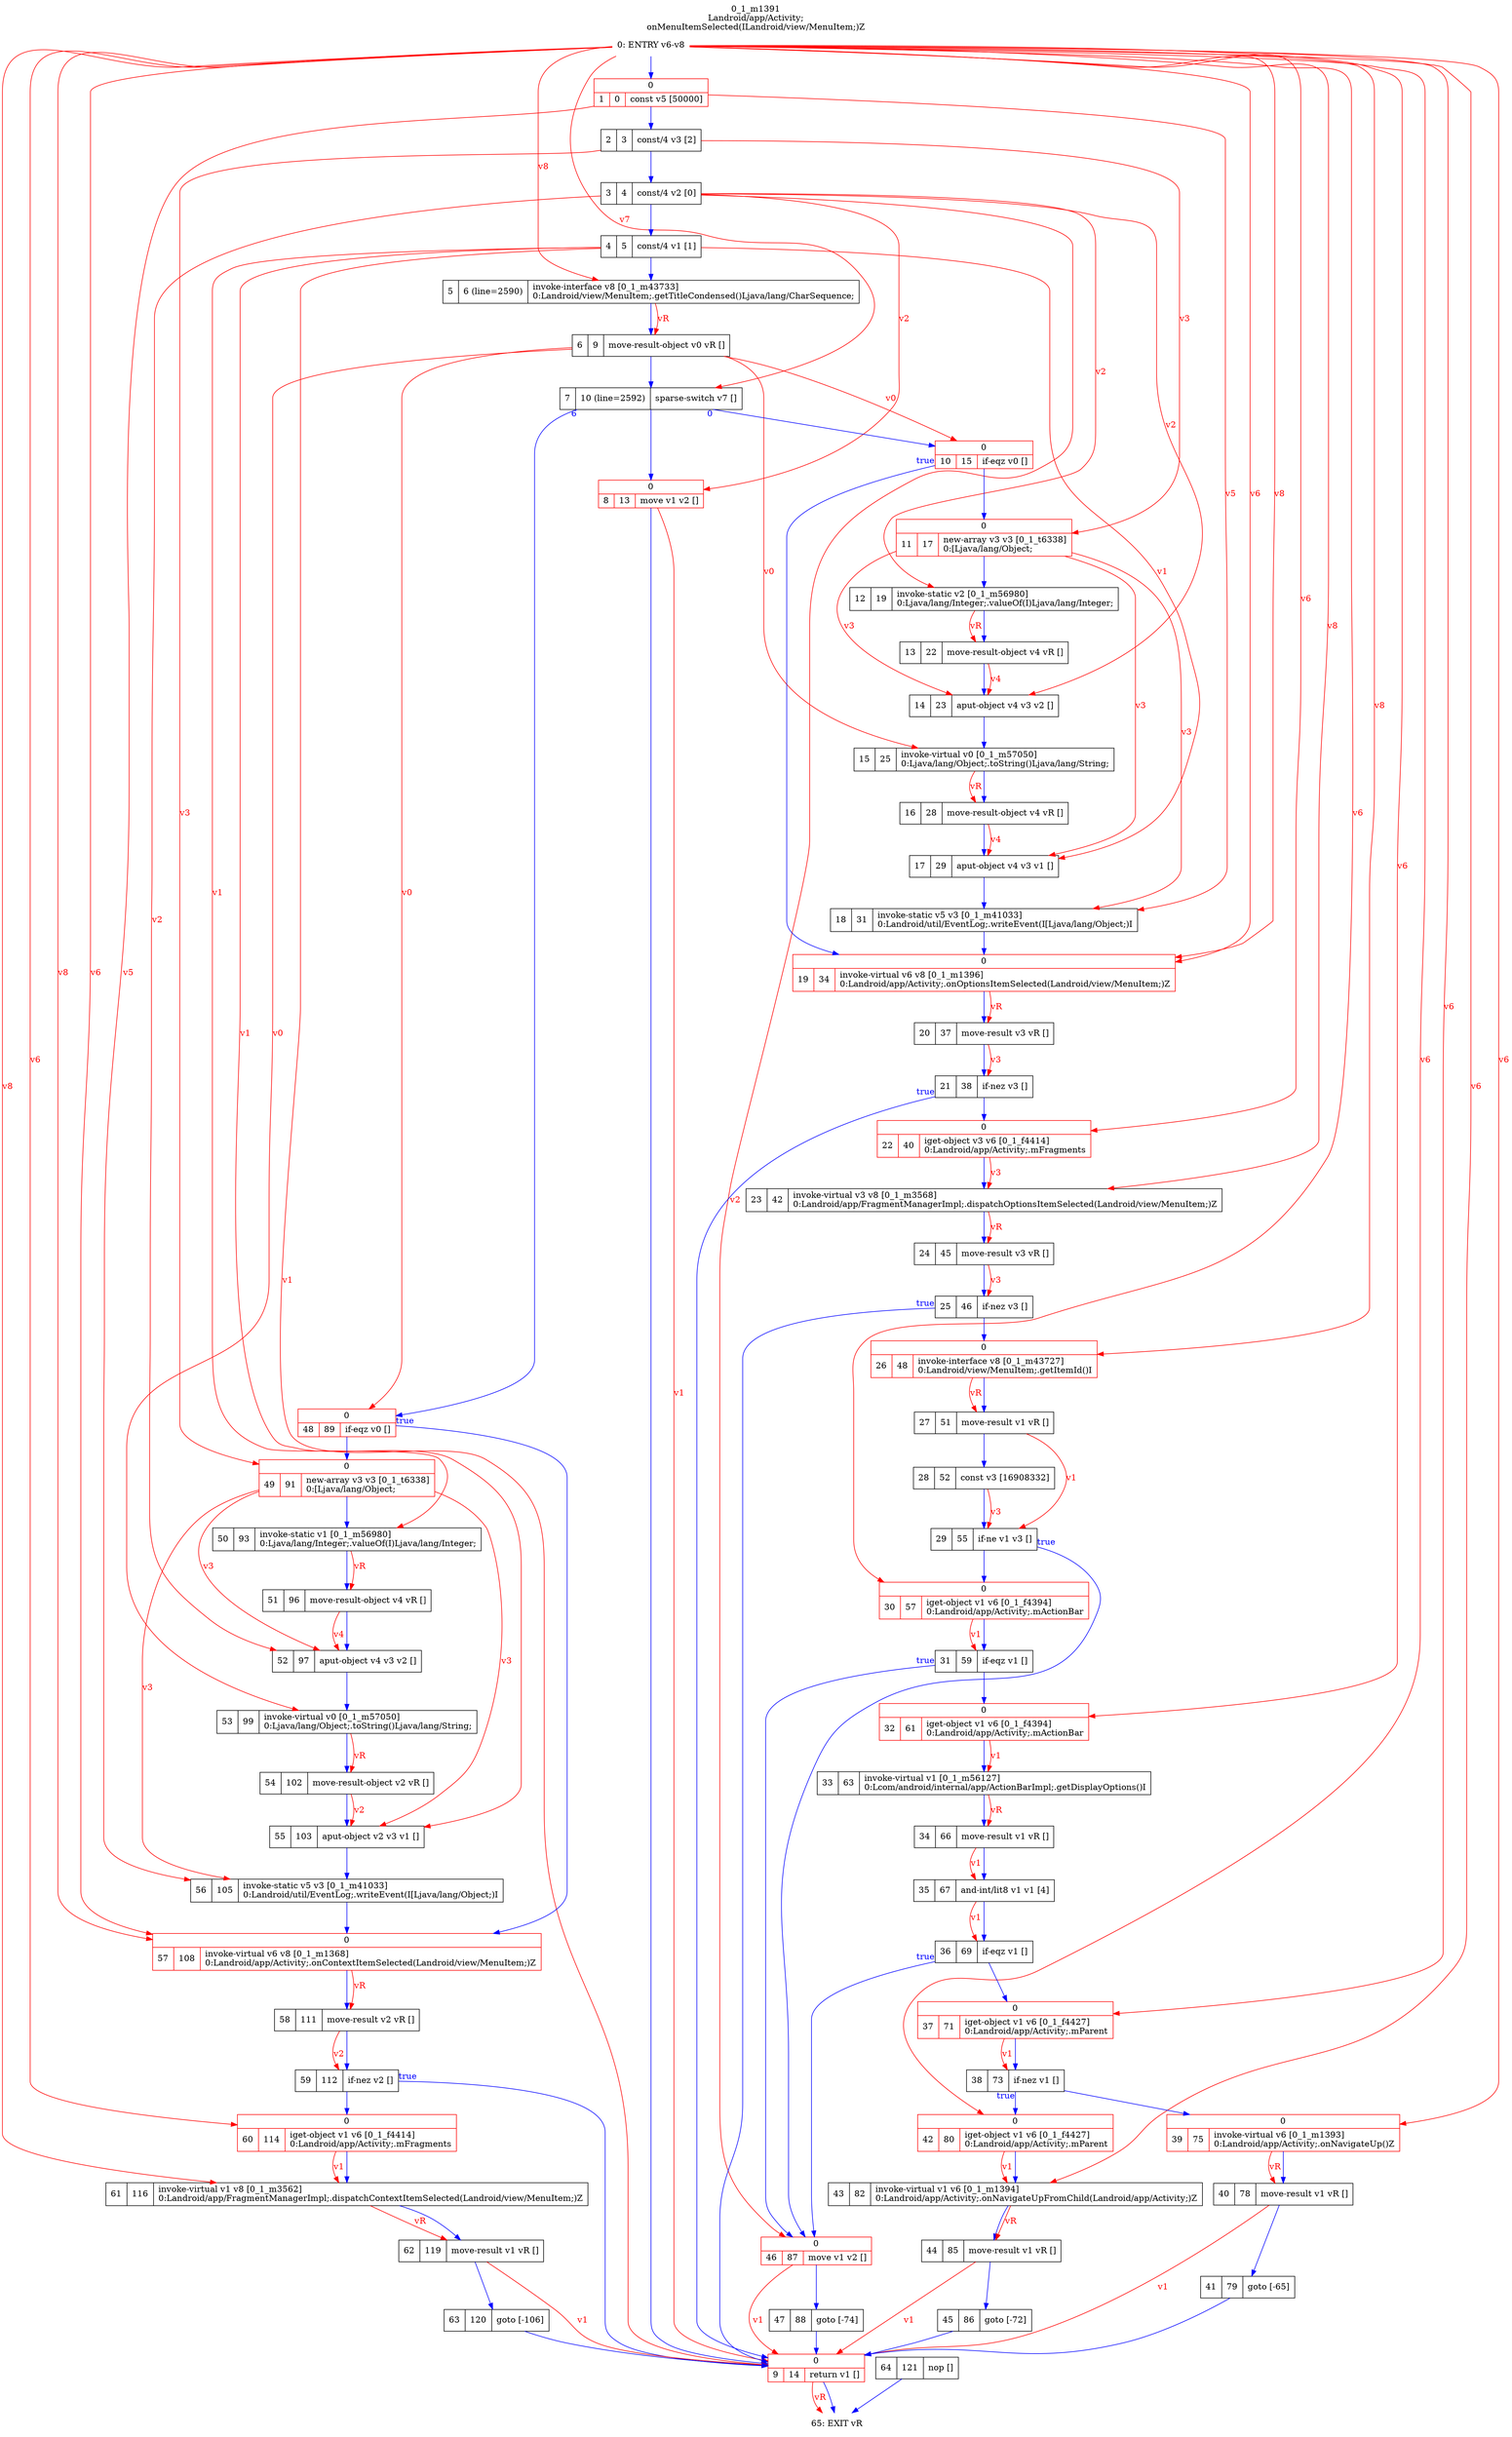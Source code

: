 digraph G {
rankdir=UD;
labelloc=t;
label="0_1_m1391\nLandroid/app/Activity;
onMenuItemSelected(ILandroid/view/MenuItem;)Z";
0[label="0: ENTRY v6-v8",shape=plaintext];
1[label="{0|{1|0|const v5 [50000]\l}}",shape=record, color=red];
2[label="2|3|const/4 v3 [2]\l",shape=record];
3[label="3|4|const/4 v2 [0]\l",shape=record];
4[label="4|5|const/4 v1 [1]\l",shape=record];
5[label="5|6 (line=2590)|invoke-interface v8 [0_1_m43733]\l0:Landroid/view/MenuItem;.getTitleCondensed()Ljava/lang/CharSequence;\l",shape=record,URL="0_1_m43733.dot"];
6[label="6|9|move-result-object v0 vR []\l",shape=record];
7[label="7|10 (line=2592)|sparse-switch v7 []\l",shape=record];
8[label="{0|{8|13|move v1 v2 []\l}}",shape=record, color=red];
9[label="{0|{9|14|return v1 []\l}}",shape=record, color=red];
10[label="{0|{10|15|if-eqz v0 []\l}}",shape=record, color=red];
11[label="{0|{11|17|new-array v3 v3 [0_1_t6338]\l0:[Ljava/lang/Object;\l}}",shape=record, color=red];
12[label="12|19|invoke-static v2 [0_1_m56980]\l0:Ljava/lang/Integer;.valueOf(I)Ljava/lang/Integer;\l",shape=record,URL="0_1_m56980.dot"];
13[label="13|22|move-result-object v4 vR []\l",shape=record];
14[label="14|23|aput-object v4 v3 v2 []\l",shape=record];
15[label="15|25|invoke-virtual v0 [0_1_m57050]\l0:Ljava/lang/Object;.toString()Ljava/lang/String;\l",shape=record,URL="0_1_m57050.dot"];
16[label="16|28|move-result-object v4 vR []\l",shape=record];
17[label="17|29|aput-object v4 v3 v1 []\l",shape=record];
18[label="18|31|invoke-static v5 v3 [0_1_m41033]\l0:Landroid/util/EventLog;.writeEvent(I[Ljava/lang/Object;)I\l",shape=record,URL="0_1_m41033.dot"];
19[label="{0|{19|34|invoke-virtual v6 v8 [0_1_m1396]\l0:Landroid/app/Activity;.onOptionsItemSelected(Landroid/view/MenuItem;)Z\l}}",shape=record,URL="0_1_m1396.dot", color=red];
20[label="20|37|move-result v3 vR []\l",shape=record];
21[label="21|38|if-nez v3 []\l",shape=record];
22[label="{0|{22|40|iget-object v3 v6 [0_1_f4414]\l0:Landroid/app/Activity;.mFragments\l}}",shape=record, color=red];
23[label="23|42|invoke-virtual v3 v8 [0_1_m3568]\l0:Landroid/app/FragmentManagerImpl;.dispatchOptionsItemSelected(Landroid/view/MenuItem;)Z\l",shape=record,URL="0_1_m3568.dot"];
24[label="24|45|move-result v3 vR []\l",shape=record];
25[label="25|46|if-nez v3 []\l",shape=record];
26[label="{0|{26|48|invoke-interface v8 [0_1_m43727]\l0:Landroid/view/MenuItem;.getItemId()I\l}}",shape=record,URL="0_1_m43727.dot", color=red];
27[label="27|51|move-result v1 vR []\l",shape=record];
28[label="28|52|const v3 [16908332]\l",shape=record];
29[label="29|55|if-ne v1 v3 []\l",shape=record];
30[label="{0|{30|57|iget-object v1 v6 [0_1_f4394]\l0:Landroid/app/Activity;.mActionBar\l}}",shape=record, color=red];
31[label="31|59|if-eqz v1 []\l",shape=record];
32[label="{0|{32|61|iget-object v1 v6 [0_1_f4394]\l0:Landroid/app/Activity;.mActionBar\l}}",shape=record, color=red];
33[label="33|63|invoke-virtual v1 [0_1_m56127]\l0:Lcom/android/internal/app/ActionBarImpl;.getDisplayOptions()I\l",shape=record,URL="0_1_m56127.dot"];
34[label="34|66|move-result v1 vR []\l",shape=record];
35[label="35|67|and-int/lit8 v1 v1 [4]\l",shape=record];
36[label="36|69|if-eqz v1 []\l",shape=record];
37[label="{0|{37|71|iget-object v1 v6 [0_1_f4427]\l0:Landroid/app/Activity;.mParent\l}}",shape=record, color=red];
38[label="38|73|if-nez v1 []\l",shape=record];
39[label="{0|{39|75|invoke-virtual v6 [0_1_m1393]\l0:Landroid/app/Activity;.onNavigateUp()Z\l}}",shape=record,URL="0_1_m1393.dot", color=red];
40[label="40|78|move-result v1 vR []\l",shape=record];
41[label="41|79|goto [-65]\l",shape=record];
42[label="{0|{42|80|iget-object v1 v6 [0_1_f4427]\l0:Landroid/app/Activity;.mParent\l}}",shape=record, color=red];
43[label="43|82|invoke-virtual v1 v6 [0_1_m1394]\l0:Landroid/app/Activity;.onNavigateUpFromChild(Landroid/app/Activity;)Z\l",shape=record,URL="0_1_m1394.dot"];
44[label="44|85|move-result v1 vR []\l",shape=record];
45[label="45|86|goto [-72]\l",shape=record];
46[label="{0|{46|87|move v1 v2 []\l}}",shape=record, color=red];
47[label="47|88|goto [-74]\l",shape=record];
48[label="{0|{48|89|if-eqz v0 []\l}}",shape=record, color=red];
49[label="{0|{49|91|new-array v3 v3 [0_1_t6338]\l0:[Ljava/lang/Object;\l}}",shape=record, color=red];
50[label="50|93|invoke-static v1 [0_1_m56980]\l0:Ljava/lang/Integer;.valueOf(I)Ljava/lang/Integer;\l",shape=record,URL="0_1_m56980.dot"];
51[label="51|96|move-result-object v4 vR []\l",shape=record];
52[label="52|97|aput-object v4 v3 v2 []\l",shape=record];
53[label="53|99|invoke-virtual v0 [0_1_m57050]\l0:Ljava/lang/Object;.toString()Ljava/lang/String;\l",shape=record,URL="0_1_m57050.dot"];
54[label="54|102|move-result-object v2 vR []\l",shape=record];
55[label="55|103|aput-object v2 v3 v1 []\l",shape=record];
56[label="56|105|invoke-static v5 v3 [0_1_m41033]\l0:Landroid/util/EventLog;.writeEvent(I[Ljava/lang/Object;)I\l",shape=record,URL="0_1_m41033.dot"];
57[label="{0|{57|108|invoke-virtual v6 v8 [0_1_m1368]\l0:Landroid/app/Activity;.onContextItemSelected(Landroid/view/MenuItem;)Z\l}}",shape=record,URL="0_1_m1368.dot", color=red];
58[label="58|111|move-result v2 vR []\l",shape=record];
59[label="59|112|if-nez v2 []\l",shape=record];
60[label="{0|{60|114|iget-object v1 v6 [0_1_f4414]\l0:Landroid/app/Activity;.mFragments\l}}",shape=record, color=red];
61[label="61|116|invoke-virtual v1 v8 [0_1_m3562]\l0:Landroid/app/FragmentManagerImpl;.dispatchContextItemSelected(Landroid/view/MenuItem;)Z\l",shape=record,URL="0_1_m3562.dot"];
62[label="62|119|move-result v1 vR []\l",shape=record];
63[label="63|120|goto [-106]\l",shape=record];
64[label="64|121|nop []\l",shape=record];
65[label="65: EXIT vR",shape=plaintext];
0->1 [color=blue, fontcolor=blue,weight=100, taillabel=""];
1->2 [color=blue, fontcolor=blue,weight=100, taillabel=""];
2->3 [color=blue, fontcolor=blue,weight=100, taillabel=""];
3->4 [color=blue, fontcolor=blue,weight=100, taillabel=""];
4->5 [color=blue, fontcolor=blue,weight=100, taillabel=""];
5->6 [color=blue, fontcolor=blue,weight=100, taillabel=""];
6->7 [color=blue, fontcolor=blue,weight=100, taillabel=""];
7->10 [color=blue, fontcolor=blue,weight=10, taillabel="0"];
7->48 [color=blue, fontcolor=blue,weight=10, taillabel="6"];
7->8 [color=blue, fontcolor=blue,weight=100, taillabel=""];
8->9 [color=blue, fontcolor=blue,weight=100, taillabel=""];
9->65 [color=blue, fontcolor=blue,weight=100, taillabel=""];
10->19 [color=blue, fontcolor=blue,weight=10, taillabel="true"];
10->11 [color=blue, fontcolor=blue,weight=100, taillabel=""];
11->12 [color=blue, fontcolor=blue,weight=100, taillabel=""];
12->13 [color=blue, fontcolor=blue,weight=100, taillabel=""];
13->14 [color=blue, fontcolor=blue,weight=100, taillabel=""];
14->15 [color=blue, fontcolor=blue,weight=100, taillabel=""];
15->16 [color=blue, fontcolor=blue,weight=100, taillabel=""];
16->17 [color=blue, fontcolor=blue,weight=100, taillabel=""];
17->18 [color=blue, fontcolor=blue,weight=100, taillabel=""];
18->19 [color=blue, fontcolor=blue,weight=100, taillabel=""];
19->20 [color=blue, fontcolor=blue,weight=100, taillabel=""];
20->21 [color=blue, fontcolor=blue,weight=100, taillabel=""];
21->9 [color=blue, fontcolor=blue,weight=10, taillabel="true"];
21->22 [color=blue, fontcolor=blue,weight=100, taillabel=""];
22->23 [color=blue, fontcolor=blue,weight=100, taillabel=""];
23->24 [color=blue, fontcolor=blue,weight=100, taillabel=""];
24->25 [color=blue, fontcolor=blue,weight=100, taillabel=""];
25->9 [color=blue, fontcolor=blue,weight=10, taillabel="true"];
25->26 [color=blue, fontcolor=blue,weight=100, taillabel=""];
26->27 [color=blue, fontcolor=blue,weight=100, taillabel=""];
27->28 [color=blue, fontcolor=blue,weight=100, taillabel=""];
28->29 [color=blue, fontcolor=blue,weight=100, taillabel=""];
29->46 [color=blue, fontcolor=blue,weight=10, taillabel="true"];
29->30 [color=blue, fontcolor=blue,weight=100, taillabel=""];
30->31 [color=blue, fontcolor=blue,weight=100, taillabel=""];
31->46 [color=blue, fontcolor=blue,weight=10, taillabel="true"];
31->32 [color=blue, fontcolor=blue,weight=100, taillabel=""];
32->33 [color=blue, fontcolor=blue,weight=100, taillabel=""];
33->34 [color=blue, fontcolor=blue,weight=100, taillabel=""];
34->35 [color=blue, fontcolor=blue,weight=100, taillabel=""];
35->36 [color=blue, fontcolor=blue,weight=100, taillabel=""];
36->46 [color=blue, fontcolor=blue,weight=10, taillabel="true"];
36->37 [color=blue, fontcolor=blue,weight=100, taillabel=""];
37->38 [color=blue, fontcolor=blue,weight=100, taillabel=""];
38->42 [color=blue, fontcolor=blue,weight=10, taillabel="true"];
38->39 [color=blue, fontcolor=blue,weight=100, taillabel=""];
39->40 [color=blue, fontcolor=blue,weight=100, taillabel=""];
40->41 [color=blue, fontcolor=blue,weight=100, taillabel=""];
41->9 [color=blue, fontcolor=blue,weight=100, taillabel=""];
42->43 [color=blue, fontcolor=blue,weight=100, taillabel=""];
43->44 [color=blue, fontcolor=blue,weight=100, taillabel=""];
44->45 [color=blue, fontcolor=blue,weight=100, taillabel=""];
45->9 [color=blue, fontcolor=blue,weight=100, taillabel=""];
46->47 [color=blue, fontcolor=blue,weight=100, taillabel=""];
47->9 [color=blue, fontcolor=blue,weight=100, taillabel=""];
48->57 [color=blue, fontcolor=blue,weight=10, taillabel="true"];
48->49 [color=blue, fontcolor=blue,weight=100, taillabel=""];
49->50 [color=blue, fontcolor=blue,weight=100, taillabel=""];
50->51 [color=blue, fontcolor=blue,weight=100, taillabel=""];
51->52 [color=blue, fontcolor=blue,weight=100, taillabel=""];
52->53 [color=blue, fontcolor=blue,weight=100, taillabel=""];
53->54 [color=blue, fontcolor=blue,weight=100, taillabel=""];
54->55 [color=blue, fontcolor=blue,weight=100, taillabel=""];
55->56 [color=blue, fontcolor=blue,weight=100, taillabel=""];
56->57 [color=blue, fontcolor=blue,weight=100, taillabel=""];
57->58 [color=blue, fontcolor=blue,weight=100, taillabel=""];
58->59 [color=blue, fontcolor=blue,weight=100, taillabel=""];
59->9 [color=blue, fontcolor=blue,weight=10, taillabel="true"];
59->60 [color=blue, fontcolor=blue,weight=100, taillabel=""];
60->61 [color=blue, fontcolor=blue,weight=100, taillabel=""];
61->62 [color=blue, fontcolor=blue,weight=100, taillabel=""];
62->63 [color=blue, fontcolor=blue,weight=100, taillabel=""];
63->9 [color=blue, fontcolor=blue,weight=100, taillabel=""];
64->65 [color=blue, fontcolor=blue,weight=100, taillabel=""];
0->5 [color=red, fontcolor=red, label="v8"];
5->6 [color=red, fontcolor=red, label="vR"];
0->7 [color=red, fontcolor=red, label="v7"];
3->8 [color=red, fontcolor=red, label="v2"];
4->9 [color=red, fontcolor=red, label="v1"];
8->9 [color=red, fontcolor=red, label="v1"];
40->9 [color=red, fontcolor=red, label="v1"];
44->9 [color=red, fontcolor=red, label="v1"];
46->9 [color=red, fontcolor=red, label="v1"];
62->9 [color=red, fontcolor=red, label="v1"];
6->10 [color=red, fontcolor=red, label="v0"];
2->11 [color=red, fontcolor=red, label="v3"];
3->12 [color=red, fontcolor=red, label="v2"];
12->13 [color=red, fontcolor=red, label="vR"];
3->14 [color=red, fontcolor=red, label="v2"];
11->14 [color=red, fontcolor=red, label="v3"];
13->14 [color=red, fontcolor=red, label="v4"];
6->15 [color=red, fontcolor=red, label="v0"];
15->16 [color=red, fontcolor=red, label="vR"];
4->17 [color=red, fontcolor=red, label="v1"];
11->17 [color=red, fontcolor=red, label="v3"];
16->17 [color=red, fontcolor=red, label="v4"];
1->18 [color=red, fontcolor=red, label="v5"];
11->18 [color=red, fontcolor=red, label="v3"];
0->19 [color=red, fontcolor=red, label="v6"];
0->19 [color=red, fontcolor=red, label="v8"];
19->20 [color=red, fontcolor=red, label="vR"];
20->21 [color=red, fontcolor=red, label="v3"];
0->22 [color=red, fontcolor=red, label="v6"];
0->23 [color=red, fontcolor=red, label="v8"];
22->23 [color=red, fontcolor=red, label="v3"];
23->24 [color=red, fontcolor=red, label="vR"];
24->25 [color=red, fontcolor=red, label="v3"];
0->26 [color=red, fontcolor=red, label="v8"];
26->27 [color=red, fontcolor=red, label="vR"];
27->29 [color=red, fontcolor=red, label="v1"];
28->29 [color=red, fontcolor=red, label="v3"];
0->30 [color=red, fontcolor=red, label="v6"];
30->31 [color=red, fontcolor=red, label="v1"];
0->32 [color=red, fontcolor=red, label="v6"];
32->33 [color=red, fontcolor=red, label="v1"];
33->34 [color=red, fontcolor=red, label="vR"];
34->35 [color=red, fontcolor=red, label="v1"];
35->36 [color=red, fontcolor=red, label="v1"];
0->37 [color=red, fontcolor=red, label="v6"];
37->38 [color=red, fontcolor=red, label="v1"];
0->39 [color=red, fontcolor=red, label="v6"];
39->40 [color=red, fontcolor=red, label="vR"];
0->42 [color=red, fontcolor=red, label="v6"];
0->43 [color=red, fontcolor=red, label="v6"];
42->43 [color=red, fontcolor=red, label="v1"];
43->44 [color=red, fontcolor=red, label="vR"];
3->46 [color=red, fontcolor=red, label="v2"];
6->48 [color=red, fontcolor=red, label="v0"];
2->49 [color=red, fontcolor=red, label="v3"];
4->50 [color=red, fontcolor=red, label="v1"];
50->51 [color=red, fontcolor=red, label="vR"];
3->52 [color=red, fontcolor=red, label="v2"];
49->52 [color=red, fontcolor=red, label="v3"];
51->52 [color=red, fontcolor=red, label="v4"];
6->53 [color=red, fontcolor=red, label="v0"];
53->54 [color=red, fontcolor=red, label="vR"];
4->55 [color=red, fontcolor=red, label="v1"];
49->55 [color=red, fontcolor=red, label="v3"];
54->55 [color=red, fontcolor=red, label="v2"];
1->56 [color=red, fontcolor=red, label="v5"];
49->56 [color=red, fontcolor=red, label="v3"];
0->57 [color=red, fontcolor=red, label="v6"];
0->57 [color=red, fontcolor=red, label="v8"];
57->58 [color=red, fontcolor=red, label="vR"];
58->59 [color=red, fontcolor=red, label="v2"];
0->60 [color=red, fontcolor=red, label="v6"];
0->61 [color=red, fontcolor=red, label="v8"];
60->61 [color=red, fontcolor=red, label="v1"];
61->62 [color=red, fontcolor=red, label="vR"];
9->65 [color=red, fontcolor=red, label="vR"];
}
